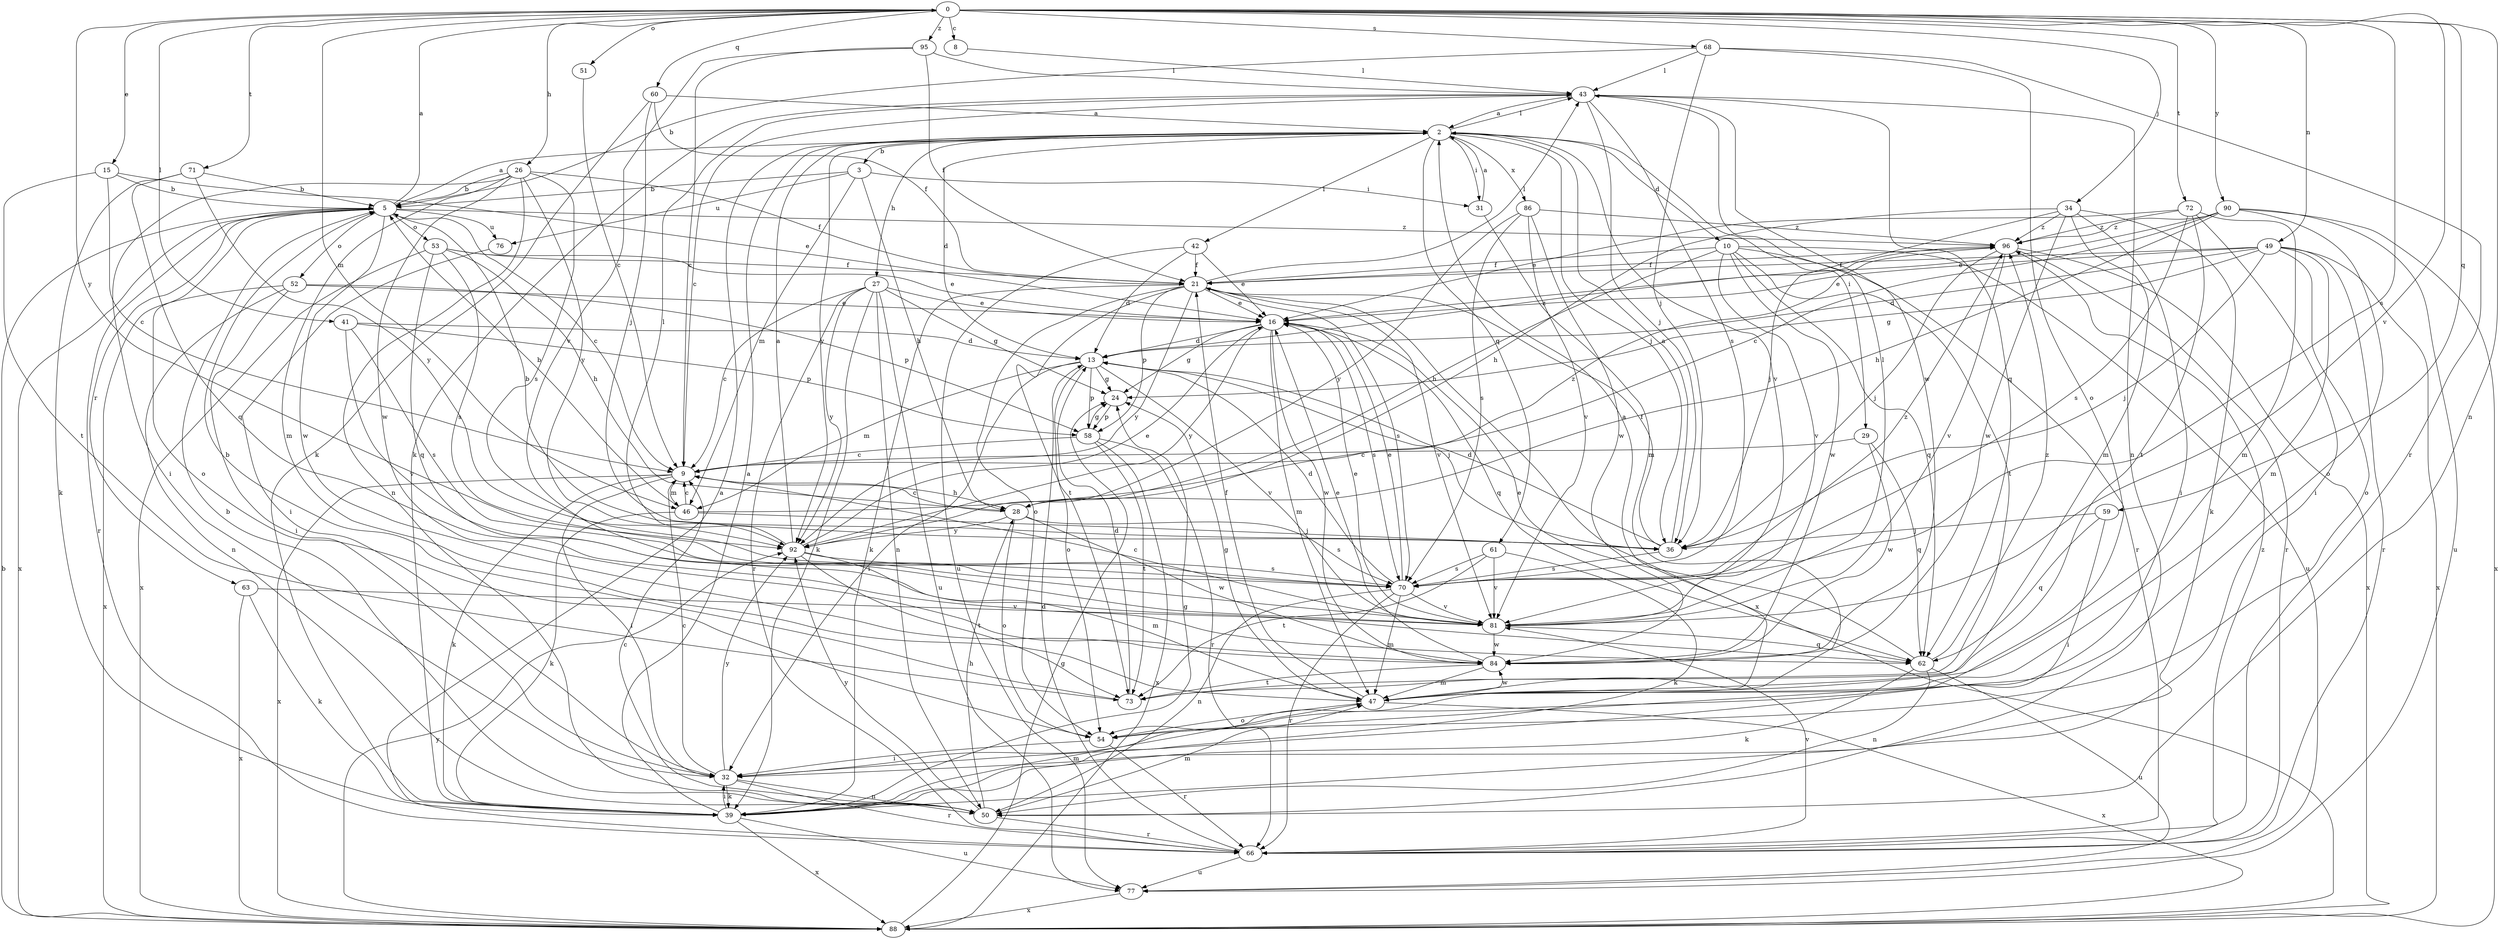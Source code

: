 strict digraph  {
0;
2;
3;
5;
8;
9;
10;
13;
15;
16;
21;
24;
26;
27;
28;
29;
31;
32;
34;
36;
39;
41;
42;
43;
46;
47;
49;
50;
51;
52;
53;
54;
58;
59;
60;
61;
62;
63;
66;
68;
70;
71;
72;
73;
76;
77;
81;
84;
86;
88;
90;
92;
95;
96;
0 -> 8  [label=c];
0 -> 15  [label=e];
0 -> 26  [label=h];
0 -> 34  [label=j];
0 -> 41  [label=l];
0 -> 46  [label=m];
0 -> 49  [label=n];
0 -> 50  [label=n];
0 -> 51  [label=o];
0 -> 59  [label=q];
0 -> 60  [label=q];
0 -> 68  [label=s];
0 -> 70  [label=s];
0 -> 71  [label=t];
0 -> 72  [label=t];
0 -> 81  [label=v];
0 -> 90  [label=y];
0 -> 92  [label=y];
0 -> 95  [label=z];
2 -> 3  [label=b];
2 -> 10  [label=d];
2 -> 13  [label=d];
2 -> 27  [label=h];
2 -> 29  [label=i];
2 -> 31  [label=i];
2 -> 36  [label=j];
2 -> 42  [label=l];
2 -> 43  [label=l];
2 -> 61  [label=q];
2 -> 81  [label=v];
2 -> 86  [label=x];
2 -> 92  [label=y];
3 -> 5  [label=b];
3 -> 28  [label=h];
3 -> 31  [label=i];
3 -> 46  [label=m];
3 -> 76  [label=u];
5 -> 0  [label=a];
5 -> 2  [label=a];
5 -> 9  [label=c];
5 -> 52  [label=o];
5 -> 53  [label=o];
5 -> 54  [label=o];
5 -> 63  [label=r];
5 -> 66  [label=r];
5 -> 76  [label=u];
5 -> 84  [label=w];
5 -> 88  [label=x];
5 -> 96  [label=z];
8 -> 43  [label=l];
9 -> 28  [label=h];
9 -> 32  [label=i];
9 -> 39  [label=k];
9 -> 46  [label=m];
9 -> 88  [label=x];
10 -> 21  [label=f];
10 -> 28  [label=h];
10 -> 62  [label=q];
10 -> 66  [label=r];
10 -> 73  [label=t];
10 -> 77  [label=u];
10 -> 81  [label=v];
10 -> 84  [label=w];
13 -> 24  [label=g];
13 -> 32  [label=i];
13 -> 36  [label=j];
13 -> 46  [label=m];
13 -> 54  [label=o];
13 -> 58  [label=p];
13 -> 81  [label=v];
13 -> 96  [label=z];
15 -> 5  [label=b];
15 -> 9  [label=c];
15 -> 16  [label=e];
15 -> 73  [label=t];
16 -> 13  [label=d];
16 -> 24  [label=g];
16 -> 47  [label=m];
16 -> 62  [label=q];
16 -> 70  [label=s];
16 -> 84  [label=w];
16 -> 92  [label=y];
21 -> 16  [label=e];
21 -> 39  [label=k];
21 -> 43  [label=l];
21 -> 54  [label=o];
21 -> 58  [label=p];
21 -> 70  [label=s];
21 -> 73  [label=t];
21 -> 81  [label=v];
21 -> 88  [label=x];
21 -> 92  [label=y];
24 -> 58  [label=p];
26 -> 5  [label=b];
26 -> 21  [label=f];
26 -> 32  [label=i];
26 -> 47  [label=m];
26 -> 50  [label=n];
26 -> 70  [label=s];
26 -> 84  [label=w];
26 -> 92  [label=y];
27 -> 9  [label=c];
27 -> 16  [label=e];
27 -> 24  [label=g];
27 -> 39  [label=k];
27 -> 50  [label=n];
27 -> 66  [label=r];
27 -> 77  [label=u];
27 -> 92  [label=y];
28 -> 9  [label=c];
28 -> 54  [label=o];
28 -> 70  [label=s];
28 -> 84  [label=w];
28 -> 92  [label=y];
29 -> 9  [label=c];
29 -> 62  [label=q];
29 -> 84  [label=w];
31 -> 2  [label=a];
31 -> 47  [label=m];
32 -> 9  [label=c];
32 -> 39  [label=k];
32 -> 50  [label=n];
32 -> 66  [label=r];
32 -> 92  [label=y];
34 -> 28  [label=h];
34 -> 32  [label=i];
34 -> 36  [label=j];
34 -> 39  [label=k];
34 -> 47  [label=m];
34 -> 84  [label=w];
34 -> 96  [label=z];
36 -> 2  [label=a];
36 -> 5  [label=b];
36 -> 13  [label=d];
36 -> 21  [label=f];
36 -> 70  [label=s];
39 -> 2  [label=a];
39 -> 24  [label=g];
39 -> 32  [label=i];
39 -> 47  [label=m];
39 -> 77  [label=u];
39 -> 88  [label=x];
41 -> 13  [label=d];
41 -> 58  [label=p];
41 -> 70  [label=s];
41 -> 81  [label=v];
42 -> 13  [label=d];
42 -> 16  [label=e];
42 -> 21  [label=f];
42 -> 77  [label=u];
43 -> 2  [label=a];
43 -> 9  [label=c];
43 -> 36  [label=j];
43 -> 39  [label=k];
43 -> 50  [label=n];
43 -> 62  [label=q];
43 -> 70  [label=s];
43 -> 84  [label=w];
46 -> 5  [label=b];
46 -> 9  [label=c];
46 -> 36  [label=j];
46 -> 39  [label=k];
46 -> 96  [label=z];
47 -> 2  [label=a];
47 -> 21  [label=f];
47 -> 24  [label=g];
47 -> 54  [label=o];
47 -> 84  [label=w];
47 -> 88  [label=x];
49 -> 13  [label=d];
49 -> 16  [label=e];
49 -> 21  [label=f];
49 -> 24  [label=g];
49 -> 36  [label=j];
49 -> 47  [label=m];
49 -> 54  [label=o];
49 -> 66  [label=r];
49 -> 88  [label=x];
50 -> 5  [label=b];
50 -> 9  [label=c];
50 -> 28  [label=h];
50 -> 47  [label=m];
50 -> 66  [label=r];
50 -> 92  [label=y];
51 -> 9  [label=c];
52 -> 16  [label=e];
52 -> 32  [label=i];
52 -> 50  [label=n];
52 -> 58  [label=p];
52 -> 88  [label=x];
53 -> 16  [label=e];
53 -> 21  [label=f];
53 -> 28  [label=h];
53 -> 62  [label=q];
53 -> 70  [label=s];
53 -> 88  [label=x];
54 -> 32  [label=i];
54 -> 66  [label=r];
58 -> 9  [label=c];
58 -> 24  [label=g];
58 -> 66  [label=r];
58 -> 73  [label=t];
58 -> 88  [label=x];
59 -> 32  [label=i];
59 -> 36  [label=j];
59 -> 62  [label=q];
60 -> 2  [label=a];
60 -> 21  [label=f];
60 -> 36  [label=j];
60 -> 39  [label=k];
61 -> 39  [label=k];
61 -> 70  [label=s];
61 -> 73  [label=t];
61 -> 81  [label=v];
62 -> 16  [label=e];
62 -> 39  [label=k];
62 -> 50  [label=n];
62 -> 77  [label=u];
62 -> 96  [label=z];
63 -> 39  [label=k];
63 -> 81  [label=v];
63 -> 88  [label=x];
66 -> 2  [label=a];
66 -> 13  [label=d];
66 -> 77  [label=u];
66 -> 81  [label=v];
66 -> 96  [label=z];
68 -> 5  [label=b];
68 -> 36  [label=j];
68 -> 43  [label=l];
68 -> 54  [label=o];
68 -> 66  [label=r];
70 -> 13  [label=d];
70 -> 16  [label=e];
70 -> 47  [label=m];
70 -> 50  [label=n];
70 -> 66  [label=r];
70 -> 81  [label=v];
70 -> 96  [label=z];
71 -> 5  [label=b];
71 -> 39  [label=k];
71 -> 62  [label=q];
71 -> 92  [label=y];
72 -> 16  [label=e];
72 -> 32  [label=i];
72 -> 47  [label=m];
72 -> 70  [label=s];
72 -> 73  [label=t];
72 -> 96  [label=z];
73 -> 5  [label=b];
73 -> 13  [label=d];
76 -> 32  [label=i];
77 -> 88  [label=x];
81 -> 9  [label=c];
81 -> 16  [label=e];
81 -> 43  [label=l];
81 -> 62  [label=q];
81 -> 84  [label=w];
84 -> 16  [label=e];
84 -> 47  [label=m];
84 -> 73  [label=t];
86 -> 70  [label=s];
86 -> 81  [label=v];
86 -> 84  [label=w];
86 -> 92  [label=y];
86 -> 96  [label=z];
88 -> 5  [label=b];
88 -> 24  [label=g];
88 -> 92  [label=y];
90 -> 9  [label=c];
90 -> 16  [label=e];
90 -> 28  [label=h];
90 -> 54  [label=o];
90 -> 77  [label=u];
90 -> 88  [label=x];
90 -> 96  [label=z];
92 -> 2  [label=a];
92 -> 16  [label=e];
92 -> 43  [label=l];
92 -> 47  [label=m];
92 -> 70  [label=s];
92 -> 73  [label=t];
95 -> 9  [label=c];
95 -> 21  [label=f];
95 -> 43  [label=l];
95 -> 81  [label=v];
96 -> 21  [label=f];
96 -> 36  [label=j];
96 -> 66  [label=r];
96 -> 81  [label=v];
96 -> 88  [label=x];
}
